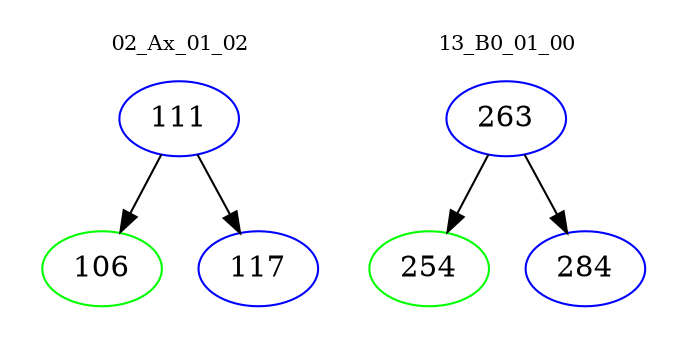 digraph{
subgraph cluster_0 {
color = white
label = "02_Ax_01_02";
fontsize=10;
T0_111 [label="111", color="blue"]
T0_111 -> T0_106 [color="black"]
T0_106 [label="106", color="green"]
T0_111 -> T0_117 [color="black"]
T0_117 [label="117", color="blue"]
}
subgraph cluster_1 {
color = white
label = "13_B0_01_00";
fontsize=10;
T1_263 [label="263", color="blue"]
T1_263 -> T1_254 [color="black"]
T1_254 [label="254", color="green"]
T1_263 -> T1_284 [color="black"]
T1_284 [label="284", color="blue"]
}
}
